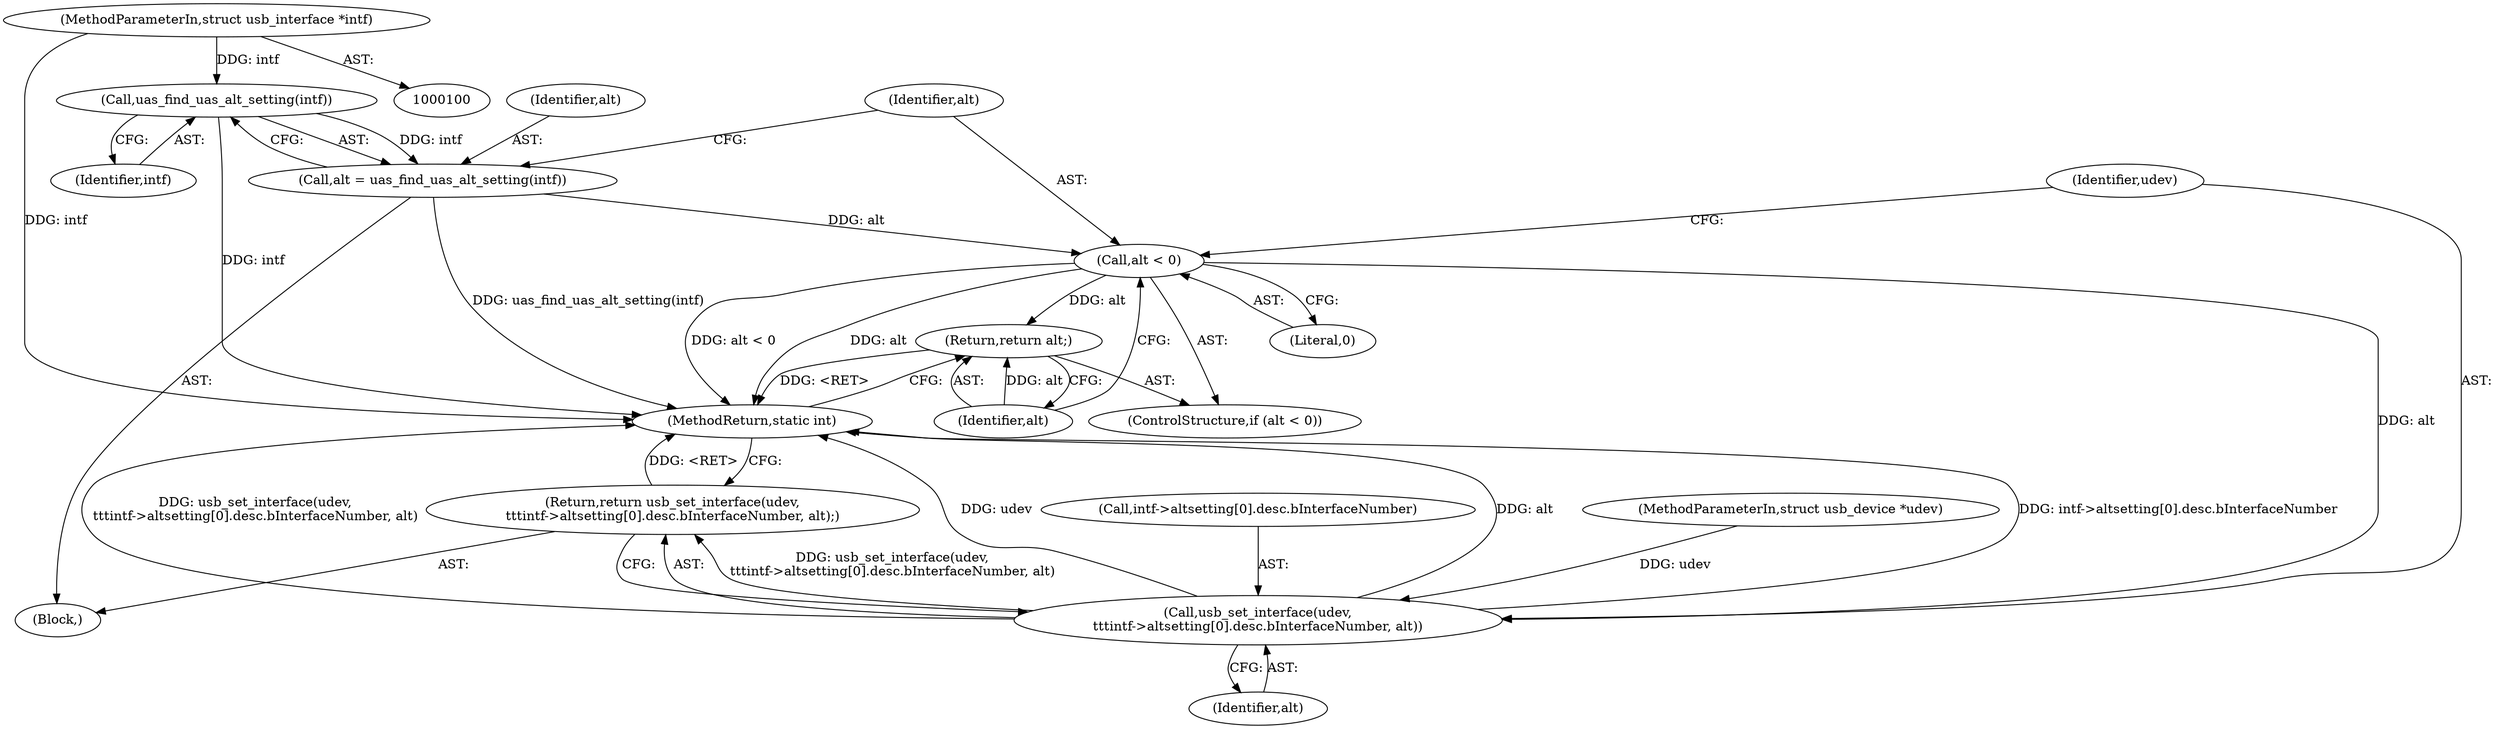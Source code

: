 digraph "1_linux_786de92b3cb26012d3d0f00ee37adf14527f35c4@pointer" {
"1000102" [label="(MethodParameterIn,struct usb_interface *intf)"];
"1000107" [label="(Call,uas_find_uas_alt_setting(intf))"];
"1000105" [label="(Call,alt = uas_find_uas_alt_setting(intf))"];
"1000110" [label="(Call,alt < 0)"];
"1000113" [label="(Return,return alt;)"];
"1000116" [label="(Call,usb_set_interface(udev,\n\t\t\tintf->altsetting[0].desc.bInterfaceNumber, alt))"];
"1000115" [label="(Return,return usb_set_interface(udev,\n\t\t\tintf->altsetting[0].desc.bInterfaceNumber, alt);)"];
"1000128" [label="(MethodReturn,static int)"];
"1000110" [label="(Call,alt < 0)"];
"1000103" [label="(Block,)"];
"1000114" [label="(Identifier,alt)"];
"1000102" [label="(MethodParameterIn,struct usb_interface *intf)"];
"1000113" [label="(Return,return alt;)"];
"1000118" [label="(Call,intf->altsetting[0].desc.bInterfaceNumber)"];
"1000107" [label="(Call,uas_find_uas_alt_setting(intf))"];
"1000111" [label="(Identifier,alt)"];
"1000109" [label="(ControlStructure,if (alt < 0))"];
"1000106" [label="(Identifier,alt)"];
"1000117" [label="(Identifier,udev)"];
"1000112" [label="(Literal,0)"];
"1000108" [label="(Identifier,intf)"];
"1000101" [label="(MethodParameterIn,struct usb_device *udev)"];
"1000105" [label="(Call,alt = uas_find_uas_alt_setting(intf))"];
"1000115" [label="(Return,return usb_set_interface(udev,\n\t\t\tintf->altsetting[0].desc.bInterfaceNumber, alt);)"];
"1000127" [label="(Identifier,alt)"];
"1000116" [label="(Call,usb_set_interface(udev,\n\t\t\tintf->altsetting[0].desc.bInterfaceNumber, alt))"];
"1000102" -> "1000100"  [label="AST: "];
"1000102" -> "1000128"  [label="DDG: intf"];
"1000102" -> "1000107"  [label="DDG: intf"];
"1000107" -> "1000105"  [label="AST: "];
"1000107" -> "1000108"  [label="CFG: "];
"1000108" -> "1000107"  [label="AST: "];
"1000105" -> "1000107"  [label="CFG: "];
"1000107" -> "1000128"  [label="DDG: intf"];
"1000107" -> "1000105"  [label="DDG: intf"];
"1000105" -> "1000103"  [label="AST: "];
"1000106" -> "1000105"  [label="AST: "];
"1000111" -> "1000105"  [label="CFG: "];
"1000105" -> "1000128"  [label="DDG: uas_find_uas_alt_setting(intf)"];
"1000105" -> "1000110"  [label="DDG: alt"];
"1000110" -> "1000109"  [label="AST: "];
"1000110" -> "1000112"  [label="CFG: "];
"1000111" -> "1000110"  [label="AST: "];
"1000112" -> "1000110"  [label="AST: "];
"1000114" -> "1000110"  [label="CFG: "];
"1000117" -> "1000110"  [label="CFG: "];
"1000110" -> "1000128"  [label="DDG: alt < 0"];
"1000110" -> "1000128"  [label="DDG: alt"];
"1000110" -> "1000113"  [label="DDG: alt"];
"1000110" -> "1000116"  [label="DDG: alt"];
"1000113" -> "1000109"  [label="AST: "];
"1000113" -> "1000114"  [label="CFG: "];
"1000114" -> "1000113"  [label="AST: "];
"1000128" -> "1000113"  [label="CFG: "];
"1000113" -> "1000128"  [label="DDG: <RET>"];
"1000114" -> "1000113"  [label="DDG: alt"];
"1000116" -> "1000115"  [label="AST: "];
"1000116" -> "1000127"  [label="CFG: "];
"1000117" -> "1000116"  [label="AST: "];
"1000118" -> "1000116"  [label="AST: "];
"1000127" -> "1000116"  [label="AST: "];
"1000115" -> "1000116"  [label="CFG: "];
"1000116" -> "1000128"  [label="DDG: udev"];
"1000116" -> "1000128"  [label="DDG: alt"];
"1000116" -> "1000128"  [label="DDG: intf->altsetting[0].desc.bInterfaceNumber"];
"1000116" -> "1000128"  [label="DDG: usb_set_interface(udev,\n\t\t\tintf->altsetting[0].desc.bInterfaceNumber, alt)"];
"1000116" -> "1000115"  [label="DDG: usb_set_interface(udev,\n\t\t\tintf->altsetting[0].desc.bInterfaceNumber, alt)"];
"1000101" -> "1000116"  [label="DDG: udev"];
"1000115" -> "1000103"  [label="AST: "];
"1000128" -> "1000115"  [label="CFG: "];
"1000115" -> "1000128"  [label="DDG: <RET>"];
}

